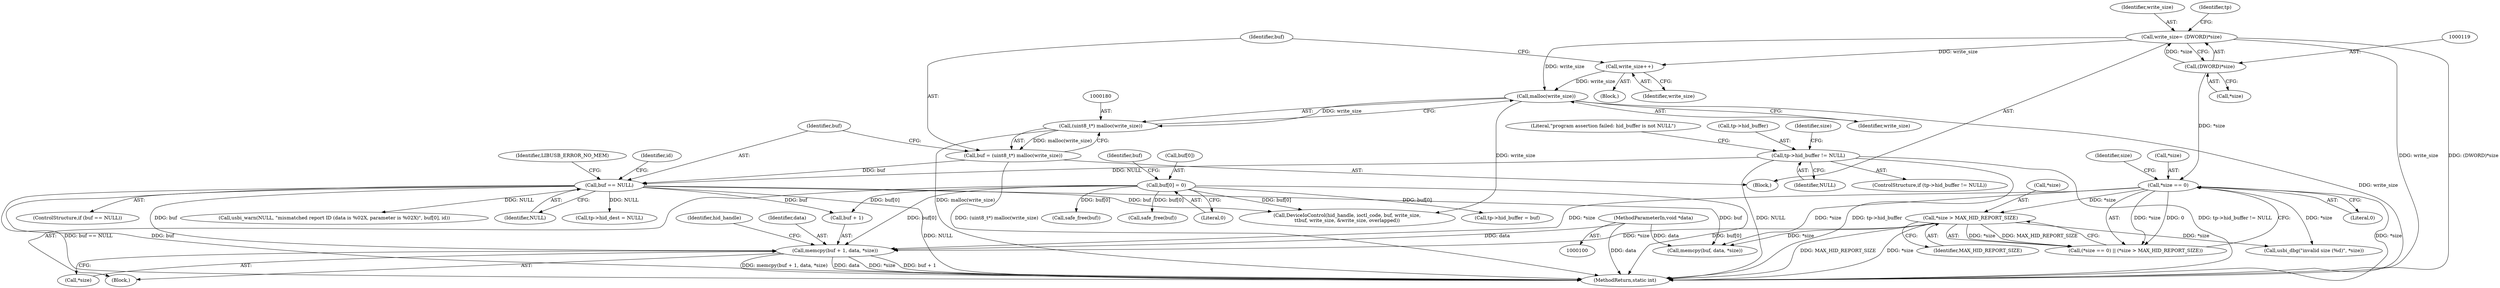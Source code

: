 digraph "1_Chrome_ac149a8d4371c0e01e0934fdd57b09e86f96b5b9_7@API" {
"1000200" [label="(Call,memcpy(buf + 1, data, *size))"];
"1000184" [label="(Call,buf == NULL)"];
"1000177" [label="(Call,buf = (uint8_t*) malloc(write_size))"];
"1000179" [label="(Call,(uint8_t*) malloc(write_size))"];
"1000181" [label="(Call,malloc(write_size))"];
"1000116" [label="(Call,write_size= (DWORD)*size)"];
"1000118" [label="(Call,(DWORD)*size)"];
"1000175" [label="(Call,write_size++)"];
"1000123" [label="(Call,tp->hid_buffer != NULL)"];
"1000195" [label="(Call,buf[0] = 0)"];
"1000104" [label="(MethodParameterIn,void *data)"];
"1000133" [label="(Call,*size == 0)"];
"1000137" [label="(Call,*size > MAX_HID_REPORT_SIZE)"];
"1000189" [label="(Identifier,LIBUSB_ERROR_NO_MEM)"];
"1000177" [label="(Call,buf = (uint8_t*) malloc(write_size))"];
"1000183" [label="(ControlStructure,if (buf == NULL))"];
"1000230" [label="(Call,DeviceIoControl(hid_handle, ioctl_code, buf, write_size,\n\t\tbuf, write_size, &write_size, overlapped))"];
"1000176" [label="(Identifier,write_size)"];
"1000254" [label="(Call,tp->hid_buffer = buf)"];
"1000192" [label="(Identifier,id)"];
"1000116" [label="(Call,write_size= (DWORD)*size)"];
"1000117" [label="(Identifier,write_size)"];
"1000139" [label="(Identifier,size)"];
"1000140" [label="(Identifier,MAX_HID_REPORT_SIZE)"];
"1000137" [label="(Call,*size > MAX_HID_REPORT_SIZE)"];
"1000135" [label="(Identifier,size)"];
"1000127" [label="(Identifier,NULL)"];
"1000120" [label="(Call,*size)"];
"1000179" [label="(Call,(uint8_t*) malloc(write_size))"];
"1000250" [label="(Call,safe_free(buf))"];
"1000201" [label="(Call,buf + 1)"];
"1000231" [label="(Identifier,hid_handle)"];
"1000195" [label="(Call,buf[0] = 0)"];
"1000281" [label="(MethodReturn,static int)"];
"1000182" [label="(Identifier,write_size)"];
"1000277" [label="(Call,safe_free(buf))"];
"1000125" [label="(Identifier,tp)"];
"1000194" [label="(Block,)"];
"1000205" [label="(Call,*size)"];
"1000130" [label="(Literal,\"program assertion failed: hid_buffer is not NULL\")"];
"1000132" [label="(Call,(*size == 0) || (*size > MAX_HID_REPORT_SIZE))"];
"1000134" [label="(Call,*size)"];
"1000181" [label="(Call,malloc(write_size))"];
"1000138" [label="(Call,*size)"];
"1000174" [label="(Block,)"];
"1000123" [label="(Call,tp->hid_buffer != NULL)"];
"1000175" [label="(Call,write_size++)"];
"1000178" [label="(Identifier,buf)"];
"1000200" [label="(Call,memcpy(buf + 1, data, *size))"];
"1000124" [label="(Call,tp->hid_buffer)"];
"1000196" [label="(Call,buf[0])"];
"1000202" [label="(Identifier,buf)"];
"1000185" [label="(Identifier,buf)"];
"1000209" [label="(Call,memcpy(buf, data, *size))"];
"1000136" [label="(Literal,0)"];
"1000133" [label="(Call,*size == 0)"];
"1000184" [label="(Call,buf == NULL)"];
"1000142" [label="(Call,usbi_dbg(\"invalid size (%d)\", *size))"];
"1000104" [label="(MethodParameterIn,void *data)"];
"1000221" [label="(Call,usbi_warn(NULL, \"mismatched report ID (data is %02X, parameter is %02X)\", buf[0], id))"];
"1000118" [label="(Call,(DWORD)*size)"];
"1000199" [label="(Literal,0)"];
"1000204" [label="(Identifier,data)"];
"1000186" [label="(Identifier,NULL)"];
"1000109" [label="(Block,)"];
"1000122" [label="(ControlStructure,if (tp->hid_buffer != NULL))"];
"1000259" [label="(Call,tp->hid_dest = NULL)"];
"1000200" -> "1000194"  [label="AST: "];
"1000200" -> "1000205"  [label="CFG: "];
"1000201" -> "1000200"  [label="AST: "];
"1000204" -> "1000200"  [label="AST: "];
"1000205" -> "1000200"  [label="AST: "];
"1000231" -> "1000200"  [label="CFG: "];
"1000200" -> "1000281"  [label="DDG: *size"];
"1000200" -> "1000281"  [label="DDG: buf + 1"];
"1000200" -> "1000281"  [label="DDG: memcpy(buf + 1, data, *size)"];
"1000200" -> "1000281"  [label="DDG: data"];
"1000184" -> "1000200"  [label="DDG: buf"];
"1000195" -> "1000200"  [label="DDG: buf[0]"];
"1000104" -> "1000200"  [label="DDG: data"];
"1000133" -> "1000200"  [label="DDG: *size"];
"1000137" -> "1000200"  [label="DDG: *size"];
"1000184" -> "1000183"  [label="AST: "];
"1000184" -> "1000186"  [label="CFG: "];
"1000185" -> "1000184"  [label="AST: "];
"1000186" -> "1000184"  [label="AST: "];
"1000189" -> "1000184"  [label="CFG: "];
"1000192" -> "1000184"  [label="CFG: "];
"1000184" -> "1000281"  [label="DDG: buf"];
"1000184" -> "1000281"  [label="DDG: NULL"];
"1000184" -> "1000281"  [label="DDG: buf == NULL"];
"1000177" -> "1000184"  [label="DDG: buf"];
"1000123" -> "1000184"  [label="DDG: NULL"];
"1000184" -> "1000201"  [label="DDG: buf"];
"1000184" -> "1000209"  [label="DDG: buf"];
"1000184" -> "1000221"  [label="DDG: NULL"];
"1000184" -> "1000230"  [label="DDG: buf"];
"1000184" -> "1000259"  [label="DDG: NULL"];
"1000177" -> "1000109"  [label="AST: "];
"1000177" -> "1000179"  [label="CFG: "];
"1000178" -> "1000177"  [label="AST: "];
"1000179" -> "1000177"  [label="AST: "];
"1000185" -> "1000177"  [label="CFG: "];
"1000177" -> "1000281"  [label="DDG: (uint8_t*) malloc(write_size)"];
"1000179" -> "1000177"  [label="DDG: malloc(write_size)"];
"1000179" -> "1000181"  [label="CFG: "];
"1000180" -> "1000179"  [label="AST: "];
"1000181" -> "1000179"  [label="AST: "];
"1000179" -> "1000281"  [label="DDG: malloc(write_size)"];
"1000181" -> "1000179"  [label="DDG: write_size"];
"1000181" -> "1000182"  [label="CFG: "];
"1000182" -> "1000181"  [label="AST: "];
"1000181" -> "1000281"  [label="DDG: write_size"];
"1000116" -> "1000181"  [label="DDG: write_size"];
"1000175" -> "1000181"  [label="DDG: write_size"];
"1000181" -> "1000230"  [label="DDG: write_size"];
"1000116" -> "1000109"  [label="AST: "];
"1000116" -> "1000118"  [label="CFG: "];
"1000117" -> "1000116"  [label="AST: "];
"1000118" -> "1000116"  [label="AST: "];
"1000125" -> "1000116"  [label="CFG: "];
"1000116" -> "1000281"  [label="DDG: write_size"];
"1000116" -> "1000281"  [label="DDG: (DWORD)*size"];
"1000118" -> "1000116"  [label="DDG: *size"];
"1000116" -> "1000175"  [label="DDG: write_size"];
"1000118" -> "1000120"  [label="CFG: "];
"1000119" -> "1000118"  [label="AST: "];
"1000120" -> "1000118"  [label="AST: "];
"1000118" -> "1000133"  [label="DDG: *size"];
"1000175" -> "1000174"  [label="AST: "];
"1000175" -> "1000176"  [label="CFG: "];
"1000176" -> "1000175"  [label="AST: "];
"1000178" -> "1000175"  [label="CFG: "];
"1000123" -> "1000122"  [label="AST: "];
"1000123" -> "1000127"  [label="CFG: "];
"1000124" -> "1000123"  [label="AST: "];
"1000127" -> "1000123"  [label="AST: "];
"1000130" -> "1000123"  [label="CFG: "];
"1000135" -> "1000123"  [label="CFG: "];
"1000123" -> "1000281"  [label="DDG: tp->hid_buffer != NULL"];
"1000123" -> "1000281"  [label="DDG: NULL"];
"1000123" -> "1000281"  [label="DDG: tp->hid_buffer"];
"1000195" -> "1000194"  [label="AST: "];
"1000195" -> "1000199"  [label="CFG: "];
"1000196" -> "1000195"  [label="AST: "];
"1000199" -> "1000195"  [label="AST: "];
"1000202" -> "1000195"  [label="CFG: "];
"1000195" -> "1000281"  [label="DDG: buf[0]"];
"1000195" -> "1000201"  [label="DDG: buf[0]"];
"1000195" -> "1000230"  [label="DDG: buf[0]"];
"1000195" -> "1000250"  [label="DDG: buf[0]"];
"1000195" -> "1000254"  [label="DDG: buf[0]"];
"1000195" -> "1000277"  [label="DDG: buf[0]"];
"1000104" -> "1000100"  [label="AST: "];
"1000104" -> "1000281"  [label="DDG: data"];
"1000104" -> "1000209"  [label="DDG: data"];
"1000133" -> "1000132"  [label="AST: "];
"1000133" -> "1000136"  [label="CFG: "];
"1000134" -> "1000133"  [label="AST: "];
"1000136" -> "1000133"  [label="AST: "];
"1000139" -> "1000133"  [label="CFG: "];
"1000132" -> "1000133"  [label="CFG: "];
"1000133" -> "1000281"  [label="DDG: *size"];
"1000133" -> "1000132"  [label="DDG: *size"];
"1000133" -> "1000132"  [label="DDG: 0"];
"1000133" -> "1000137"  [label="DDG: *size"];
"1000133" -> "1000142"  [label="DDG: *size"];
"1000133" -> "1000209"  [label="DDG: *size"];
"1000137" -> "1000132"  [label="AST: "];
"1000137" -> "1000140"  [label="CFG: "];
"1000138" -> "1000137"  [label="AST: "];
"1000140" -> "1000137"  [label="AST: "];
"1000132" -> "1000137"  [label="CFG: "];
"1000137" -> "1000281"  [label="DDG: MAX_HID_REPORT_SIZE"];
"1000137" -> "1000281"  [label="DDG: *size"];
"1000137" -> "1000132"  [label="DDG: *size"];
"1000137" -> "1000132"  [label="DDG: MAX_HID_REPORT_SIZE"];
"1000137" -> "1000142"  [label="DDG: *size"];
"1000137" -> "1000209"  [label="DDG: *size"];
}
